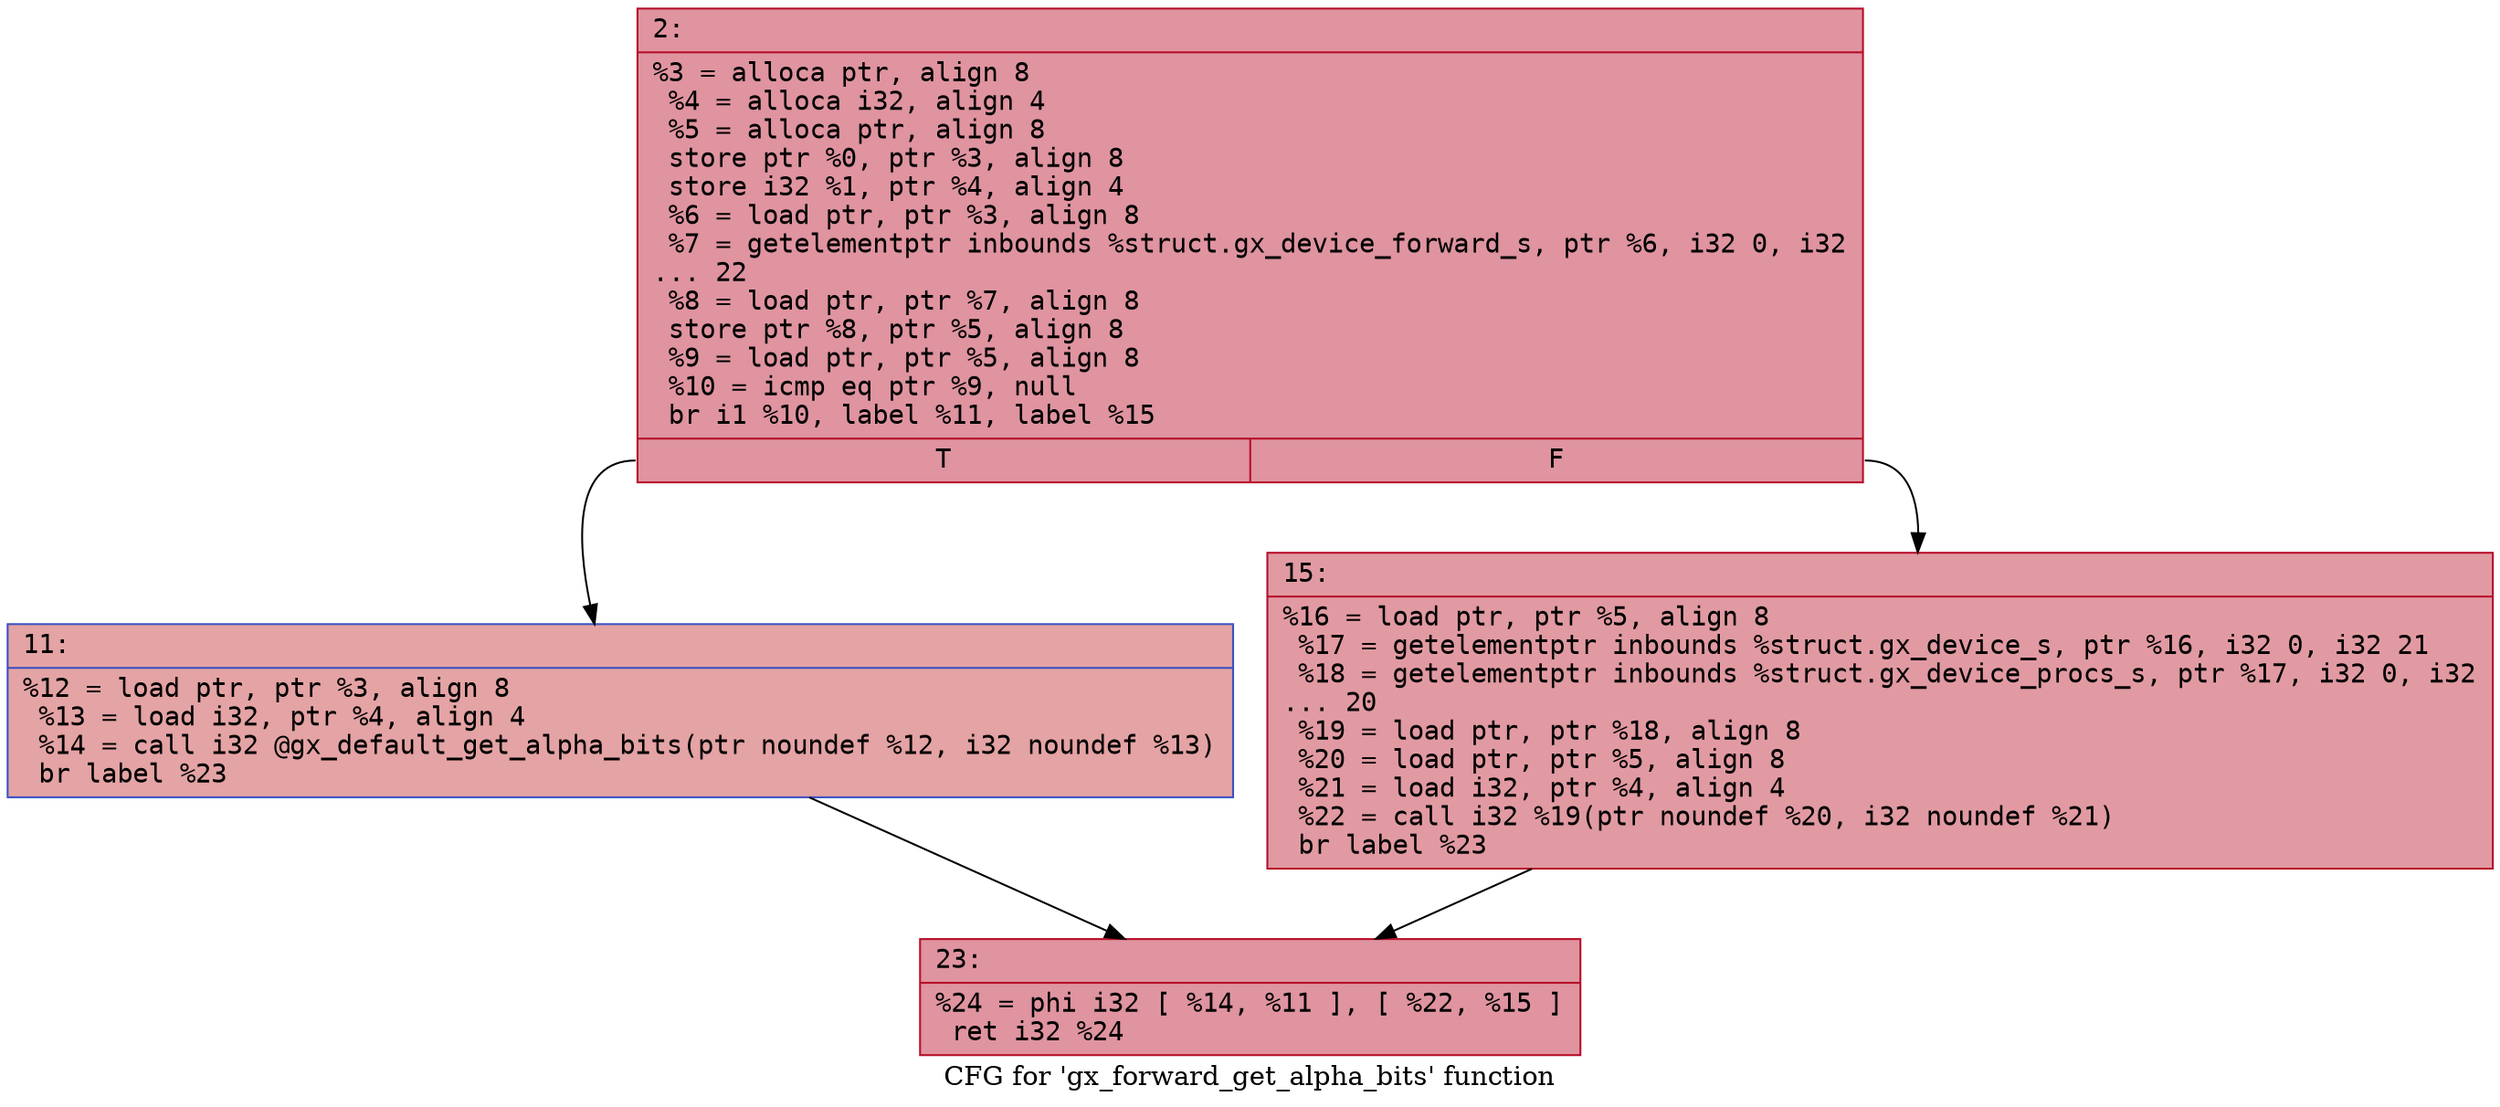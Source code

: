 digraph "CFG for 'gx_forward_get_alpha_bits' function" {
	label="CFG for 'gx_forward_get_alpha_bits' function";

	Node0x600003d9ca50 [shape=record,color="#b70d28ff", style=filled, fillcolor="#b70d2870" fontname="Courier",label="{2:\l|  %3 = alloca ptr, align 8\l  %4 = alloca i32, align 4\l  %5 = alloca ptr, align 8\l  store ptr %0, ptr %3, align 8\l  store i32 %1, ptr %4, align 4\l  %6 = load ptr, ptr %3, align 8\l  %7 = getelementptr inbounds %struct.gx_device_forward_s, ptr %6, i32 0, i32\l... 22\l  %8 = load ptr, ptr %7, align 8\l  store ptr %8, ptr %5, align 8\l  %9 = load ptr, ptr %5, align 8\l  %10 = icmp eq ptr %9, null\l  br i1 %10, label %11, label %15\l|{<s0>T|<s1>F}}"];
	Node0x600003d9ca50:s0 -> Node0x600003d9caa0[tooltip="2 -> 11\nProbability 37.50%" ];
	Node0x600003d9ca50:s1 -> Node0x600003d9caf0[tooltip="2 -> 15\nProbability 62.50%" ];
	Node0x600003d9caa0 [shape=record,color="#3d50c3ff", style=filled, fillcolor="#c32e3170" fontname="Courier",label="{11:\l|  %12 = load ptr, ptr %3, align 8\l  %13 = load i32, ptr %4, align 4\l  %14 = call i32 @gx_default_get_alpha_bits(ptr noundef %12, i32 noundef %13)\l  br label %23\l}"];
	Node0x600003d9caa0 -> Node0x600003d9cb40[tooltip="11 -> 23\nProbability 100.00%" ];
	Node0x600003d9caf0 [shape=record,color="#b70d28ff", style=filled, fillcolor="#bb1b2c70" fontname="Courier",label="{15:\l|  %16 = load ptr, ptr %5, align 8\l  %17 = getelementptr inbounds %struct.gx_device_s, ptr %16, i32 0, i32 21\l  %18 = getelementptr inbounds %struct.gx_device_procs_s, ptr %17, i32 0, i32\l... 20\l  %19 = load ptr, ptr %18, align 8\l  %20 = load ptr, ptr %5, align 8\l  %21 = load i32, ptr %4, align 4\l  %22 = call i32 %19(ptr noundef %20, i32 noundef %21)\l  br label %23\l}"];
	Node0x600003d9caf0 -> Node0x600003d9cb40[tooltip="15 -> 23\nProbability 100.00%" ];
	Node0x600003d9cb40 [shape=record,color="#b70d28ff", style=filled, fillcolor="#b70d2870" fontname="Courier",label="{23:\l|  %24 = phi i32 [ %14, %11 ], [ %22, %15 ]\l  ret i32 %24\l}"];
}
